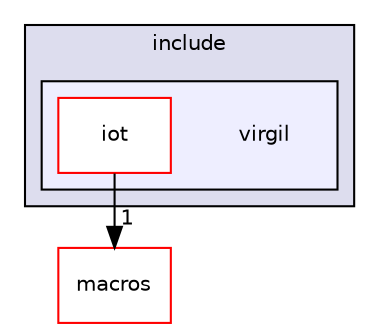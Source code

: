 digraph "virgil" {
  compound=true
  node [ fontsize="10", fontname="Helvetica"];
  edge [ labelfontsize="10", labelfontname="Helvetica"];
  subgraph clusterdir_1883aeebe98cb4c3bea822bee3eb0d06 {
    graph [ bgcolor="#ddddee", pencolor="black", label="include" fontname="Helvetica", fontsize="10", URL="dir_1883aeebe98cb4c3bea822bee3eb0d06.html"]
  subgraph clusterdir_9c7cbd56614e60a2f76656a52a4126a6 {
    graph [ bgcolor="#eeeeff", pencolor="black", label="" URL="dir_9c7cbd56614e60a2f76656a52a4126a6.html"];
    dir_9c7cbd56614e60a2f76656a52a4126a6 [shape=plaintext label="virgil"];
    dir_5978a9223b1c5a4b2a066b16745232fc [shape=box label="iot" color="red" fillcolor="white" style="filled" URL="dir_5978a9223b1c5a4b2a066b16745232fc.html"];
  }
  }
  dir_3d071403e2ee5b5ff92bbab7a6ce2a2e [shape=box label="macros" fillcolor="white" style="filled" color="red" URL="dir_3d071403e2ee5b5ff92bbab7a6ce2a2e.html"];
  dir_5978a9223b1c5a4b2a066b16745232fc->dir_3d071403e2ee5b5ff92bbab7a6ce2a2e [headlabel="1", labeldistance=1.5 headhref="dir_000089_000063.html"];
}
